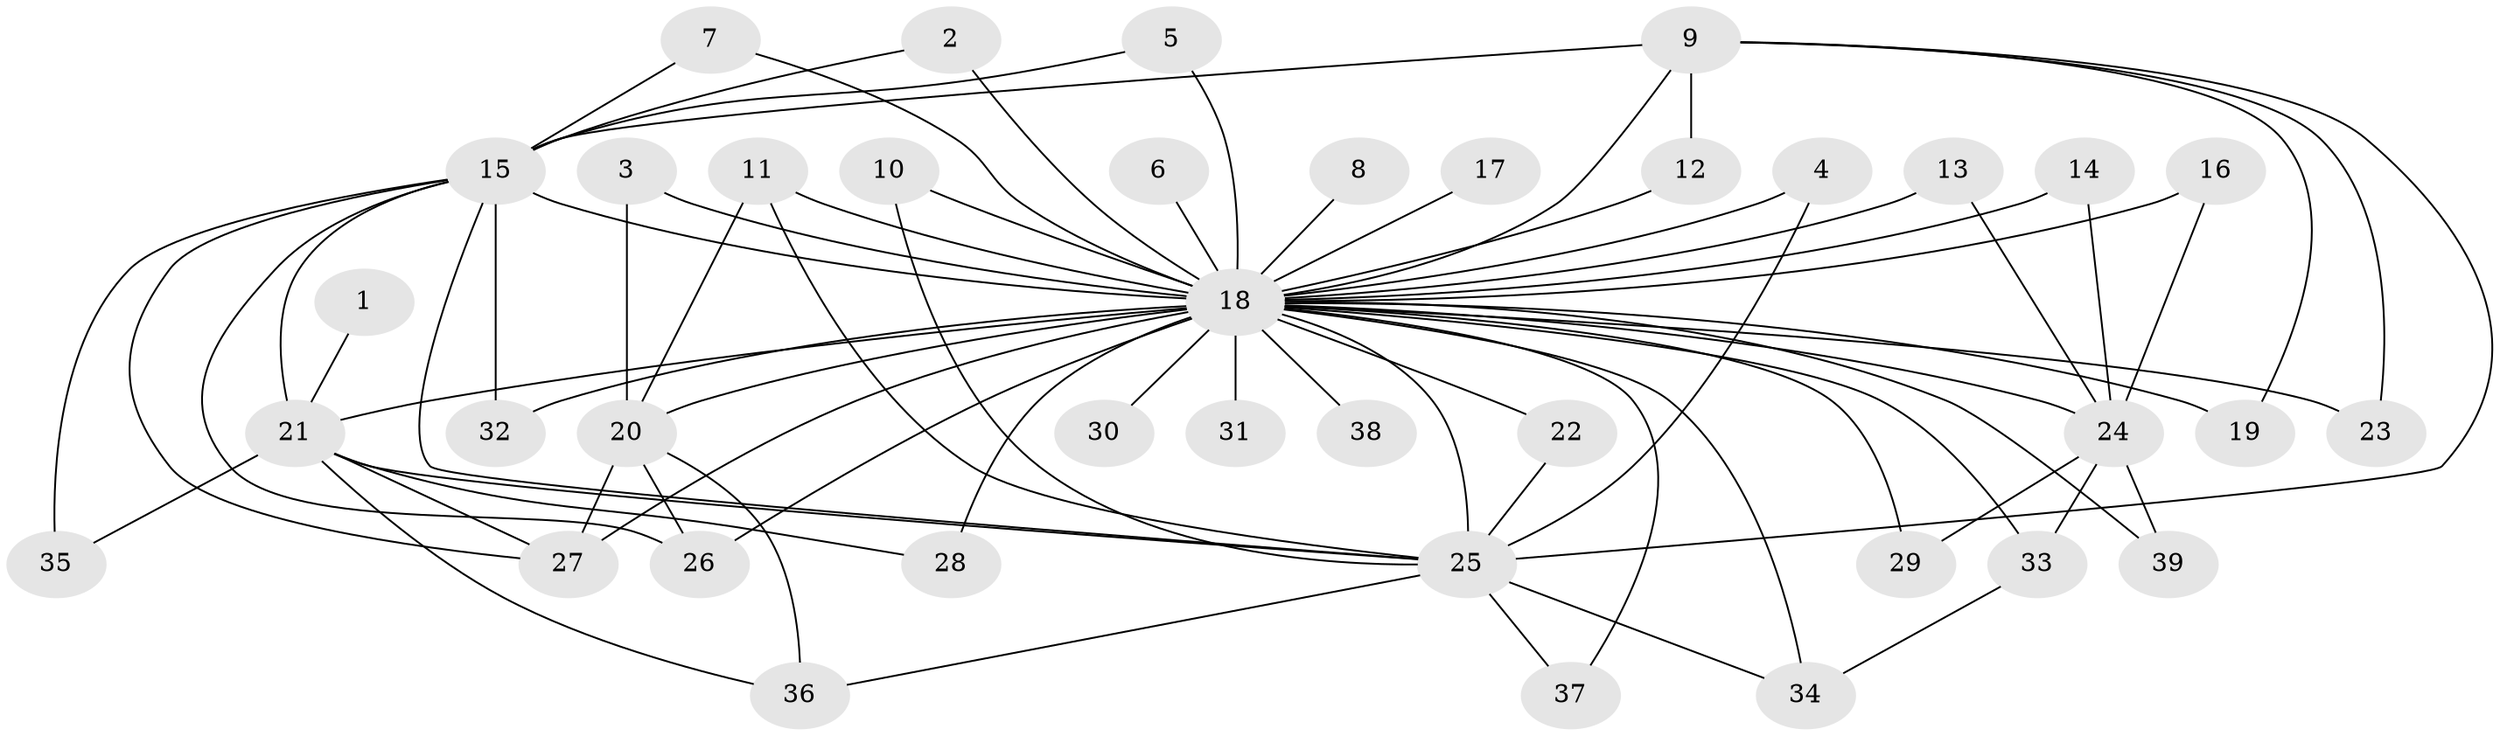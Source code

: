 // original degree distribution, {21: 0.05194805194805195, 17: 0.012987012987012988, 19: 0.012987012987012988, 16: 0.025974025974025976, 11: 0.012987012987012988, 20: 0.012987012987012988, 2: 0.5714285714285714, 4: 0.12987012987012986, 3: 0.12987012987012986, 5: 0.025974025974025976, 7: 0.012987012987012988}
// Generated by graph-tools (version 1.1) at 2025/49/03/09/25 03:49:42]
// undirected, 39 vertices, 74 edges
graph export_dot {
graph [start="1"]
  node [color=gray90,style=filled];
  1;
  2;
  3;
  4;
  5;
  6;
  7;
  8;
  9;
  10;
  11;
  12;
  13;
  14;
  15;
  16;
  17;
  18;
  19;
  20;
  21;
  22;
  23;
  24;
  25;
  26;
  27;
  28;
  29;
  30;
  31;
  32;
  33;
  34;
  35;
  36;
  37;
  38;
  39;
  1 -- 21 [weight=1.0];
  2 -- 15 [weight=1.0];
  2 -- 18 [weight=1.0];
  3 -- 18 [weight=2.0];
  3 -- 20 [weight=1.0];
  4 -- 18 [weight=1.0];
  4 -- 25 [weight=1.0];
  5 -- 15 [weight=1.0];
  5 -- 18 [weight=1.0];
  6 -- 18 [weight=1.0];
  7 -- 15 [weight=1.0];
  7 -- 18 [weight=1.0];
  8 -- 18 [weight=2.0];
  9 -- 12 [weight=1.0];
  9 -- 15 [weight=1.0];
  9 -- 18 [weight=2.0];
  9 -- 19 [weight=1.0];
  9 -- 23 [weight=1.0];
  9 -- 25 [weight=1.0];
  10 -- 18 [weight=1.0];
  10 -- 25 [weight=1.0];
  11 -- 18 [weight=3.0];
  11 -- 20 [weight=1.0];
  11 -- 25 [weight=1.0];
  12 -- 18 [weight=2.0];
  13 -- 18 [weight=1.0];
  13 -- 24 [weight=1.0];
  14 -- 18 [weight=1.0];
  14 -- 24 [weight=1.0];
  15 -- 18 [weight=9.0];
  15 -- 21 [weight=1.0];
  15 -- 25 [weight=1.0];
  15 -- 26 [weight=1.0];
  15 -- 27 [weight=1.0];
  15 -- 32 [weight=1.0];
  15 -- 35 [weight=2.0];
  16 -- 18 [weight=1.0];
  16 -- 24 [weight=1.0];
  17 -- 18 [weight=2.0];
  18 -- 19 [weight=1.0];
  18 -- 20 [weight=2.0];
  18 -- 21 [weight=9.0];
  18 -- 22 [weight=1.0];
  18 -- 23 [weight=1.0];
  18 -- 24 [weight=4.0];
  18 -- 25 [weight=9.0];
  18 -- 26 [weight=1.0];
  18 -- 27 [weight=3.0];
  18 -- 28 [weight=1.0];
  18 -- 29 [weight=3.0];
  18 -- 30 [weight=2.0];
  18 -- 31 [weight=2.0];
  18 -- 32 [weight=2.0];
  18 -- 33 [weight=1.0];
  18 -- 34 [weight=3.0];
  18 -- 37 [weight=1.0];
  18 -- 38 [weight=1.0];
  18 -- 39 [weight=1.0];
  20 -- 26 [weight=1.0];
  20 -- 27 [weight=1.0];
  20 -- 36 [weight=1.0];
  21 -- 25 [weight=1.0];
  21 -- 27 [weight=1.0];
  21 -- 28 [weight=1.0];
  21 -- 35 [weight=1.0];
  21 -- 36 [weight=1.0];
  22 -- 25 [weight=1.0];
  24 -- 29 [weight=1.0];
  24 -- 33 [weight=1.0];
  24 -- 39 [weight=1.0];
  25 -- 34 [weight=3.0];
  25 -- 36 [weight=1.0];
  25 -- 37 [weight=1.0];
  33 -- 34 [weight=1.0];
}
